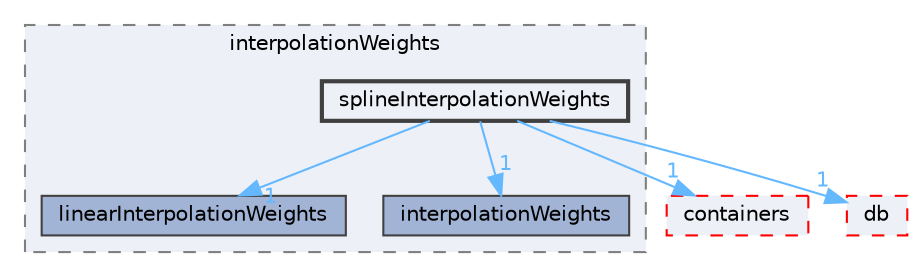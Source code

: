 digraph "src/OpenFOAM/interpolations/interpolationWeights/splineInterpolationWeights"
{
 // LATEX_PDF_SIZE
  bgcolor="transparent";
  edge [fontname=Helvetica,fontsize=10,labelfontname=Helvetica,labelfontsize=10];
  node [fontname=Helvetica,fontsize=10,shape=box,height=0.2,width=0.4];
  compound=true
  subgraph clusterdir_cb8fa07fd9be2ed302d73f31d0bb935b {
    graph [ bgcolor="#edf0f7", pencolor="grey50", label="interpolationWeights", fontname=Helvetica,fontsize=10 style="filled,dashed", URL="dir_cb8fa07fd9be2ed302d73f31d0bb935b.html",tooltip=""]
  dir_48c40396fab34b639ef7f610ff7b1944 [label="linearInterpolationWeights", fillcolor="#a2b4d6", color="grey25", style="filled", URL="dir_48c40396fab34b639ef7f610ff7b1944.html",tooltip=""];
  dir_73c894a9801cbaa56688b14a06518e12 [label="interpolationWeights", fillcolor="#a2b4d6", color="grey25", style="filled", URL="dir_73c894a9801cbaa56688b14a06518e12.html",tooltip=""];
  dir_be8fc40d33dcc91e82a9754be071b3fa [label="splineInterpolationWeights", fillcolor="#edf0f7", color="grey25", style="filled,bold", URL="dir_be8fc40d33dcc91e82a9754be071b3fa.html",tooltip=""];
  }
  dir_19d0872053bde092be81d7fe3f56cbf7 [label="containers", fillcolor="#edf0f7", color="red", style="filled,dashed", URL="dir_19d0872053bde092be81d7fe3f56cbf7.html",tooltip=""];
  dir_63c634f7a7cfd679ac26c67fb30fc32f [label="db", fillcolor="#edf0f7", color="red", style="filled,dashed", URL="dir_63c634f7a7cfd679ac26c67fb30fc32f.html",tooltip=""];
  dir_be8fc40d33dcc91e82a9754be071b3fa->dir_19d0872053bde092be81d7fe3f56cbf7 [headlabel="1", labeldistance=1.5 headhref="dir_003713_000669.html" href="dir_003713_000669.html" color="steelblue1" fontcolor="steelblue1"];
  dir_be8fc40d33dcc91e82a9754be071b3fa->dir_48c40396fab34b639ef7f610ff7b1944 [headlabel="1", labeldistance=1.5 headhref="dir_003713_002197.html" href="dir_003713_002197.html" color="steelblue1" fontcolor="steelblue1"];
  dir_be8fc40d33dcc91e82a9754be071b3fa->dir_63c634f7a7cfd679ac26c67fb30fc32f [headlabel="1", labeldistance=1.5 headhref="dir_003713_000817.html" href="dir_003713_000817.html" color="steelblue1" fontcolor="steelblue1"];
  dir_be8fc40d33dcc91e82a9754be071b3fa->dir_73c894a9801cbaa56688b14a06518e12 [headlabel="1", labeldistance=1.5 headhref="dir_003713_001940.html" href="dir_003713_001940.html" color="steelblue1" fontcolor="steelblue1"];
}
